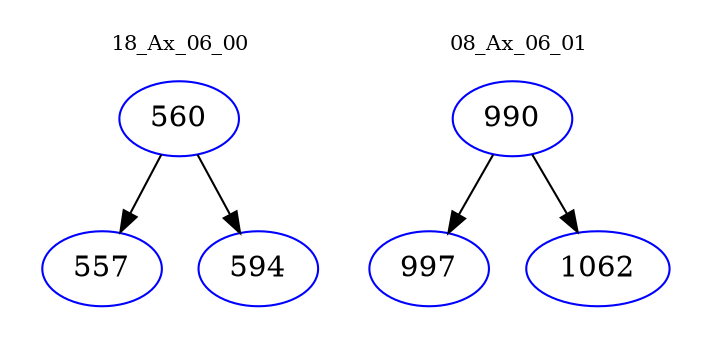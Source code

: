 digraph{
subgraph cluster_0 {
color = white
label = "18_Ax_06_00";
fontsize=10;
T0_560 [label="560", color="blue"]
T0_560 -> T0_557 [color="black"]
T0_557 [label="557", color="blue"]
T0_560 -> T0_594 [color="black"]
T0_594 [label="594", color="blue"]
}
subgraph cluster_1 {
color = white
label = "08_Ax_06_01";
fontsize=10;
T1_990 [label="990", color="blue"]
T1_990 -> T1_997 [color="black"]
T1_997 [label="997", color="blue"]
T1_990 -> T1_1062 [color="black"]
T1_1062 [label="1062", color="blue"]
}
}
